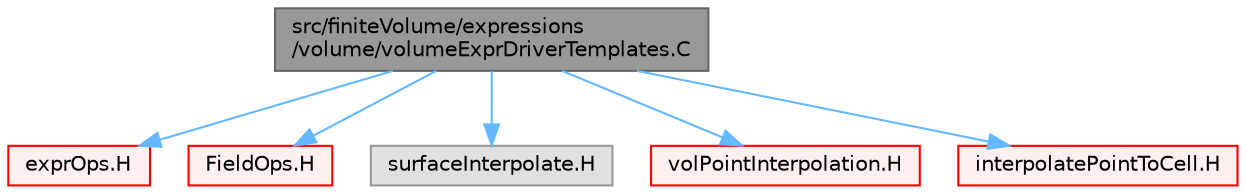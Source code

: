 digraph "src/finiteVolume/expressions/volume/volumeExprDriverTemplates.C"
{
 // LATEX_PDF_SIZE
  bgcolor="transparent";
  edge [fontname=Helvetica,fontsize=10,labelfontname=Helvetica,labelfontsize=10];
  node [fontname=Helvetica,fontsize=10,shape=box,height=0.2,width=0.4];
  Node1 [id="Node000001",label="src/finiteVolume/expressions\l/volume/volumeExprDriverTemplates.C",height=0.2,width=0.4,color="gray40", fillcolor="grey60", style="filled", fontcolor="black",tooltip=" "];
  Node1 -> Node2 [id="edge1_Node000001_Node000002",color="steelblue1",style="solid",tooltip=" "];
  Node2 [id="Node000002",label="exprOps.H",height=0.2,width=0.4,color="red", fillcolor="#FFF0F0", style="filled",URL="$exprOps_8H.html",tooltip="Operations involving expressions."];
  Node1 -> Node34 [id="edge2_Node000001_Node000034",color="steelblue1",style="solid",tooltip=" "];
  Node34 [id="Node000034",label="FieldOps.H",height=0.2,width=0.4,color="red", fillcolor="#FFF0F0", style="filled",URL="$FieldOps_8H.html",tooltip=" "];
  Node1 -> Node166 [id="edge3_Node000001_Node000166",color="steelblue1",style="solid",tooltip=" "];
  Node166 [id="Node000166",label="surfaceInterpolate.H",height=0.2,width=0.4,color="grey60", fillcolor="#E0E0E0", style="filled",tooltip=" "];
  Node1 -> Node167 [id="edge4_Node000001_Node000167",color="steelblue1",style="solid",tooltip=" "];
  Node167 [id="Node000167",label="volPointInterpolation.H",height=0.2,width=0.4,color="red", fillcolor="#FFF0F0", style="filled",URL="$volPointInterpolation_8H.html",tooltip=" "];
  Node1 -> Node394 [id="edge5_Node000001_Node000394",color="steelblue1",style="solid",tooltip=" "];
  Node394 [id="Node000394",label="interpolatePointToCell.H",height=0.2,width=0.4,color="red", fillcolor="#FFF0F0", style="filled",URL="$interpolatePointToCell_8H.html",tooltip="Interpolates (averages) the vertex values to the cell center."];
}
